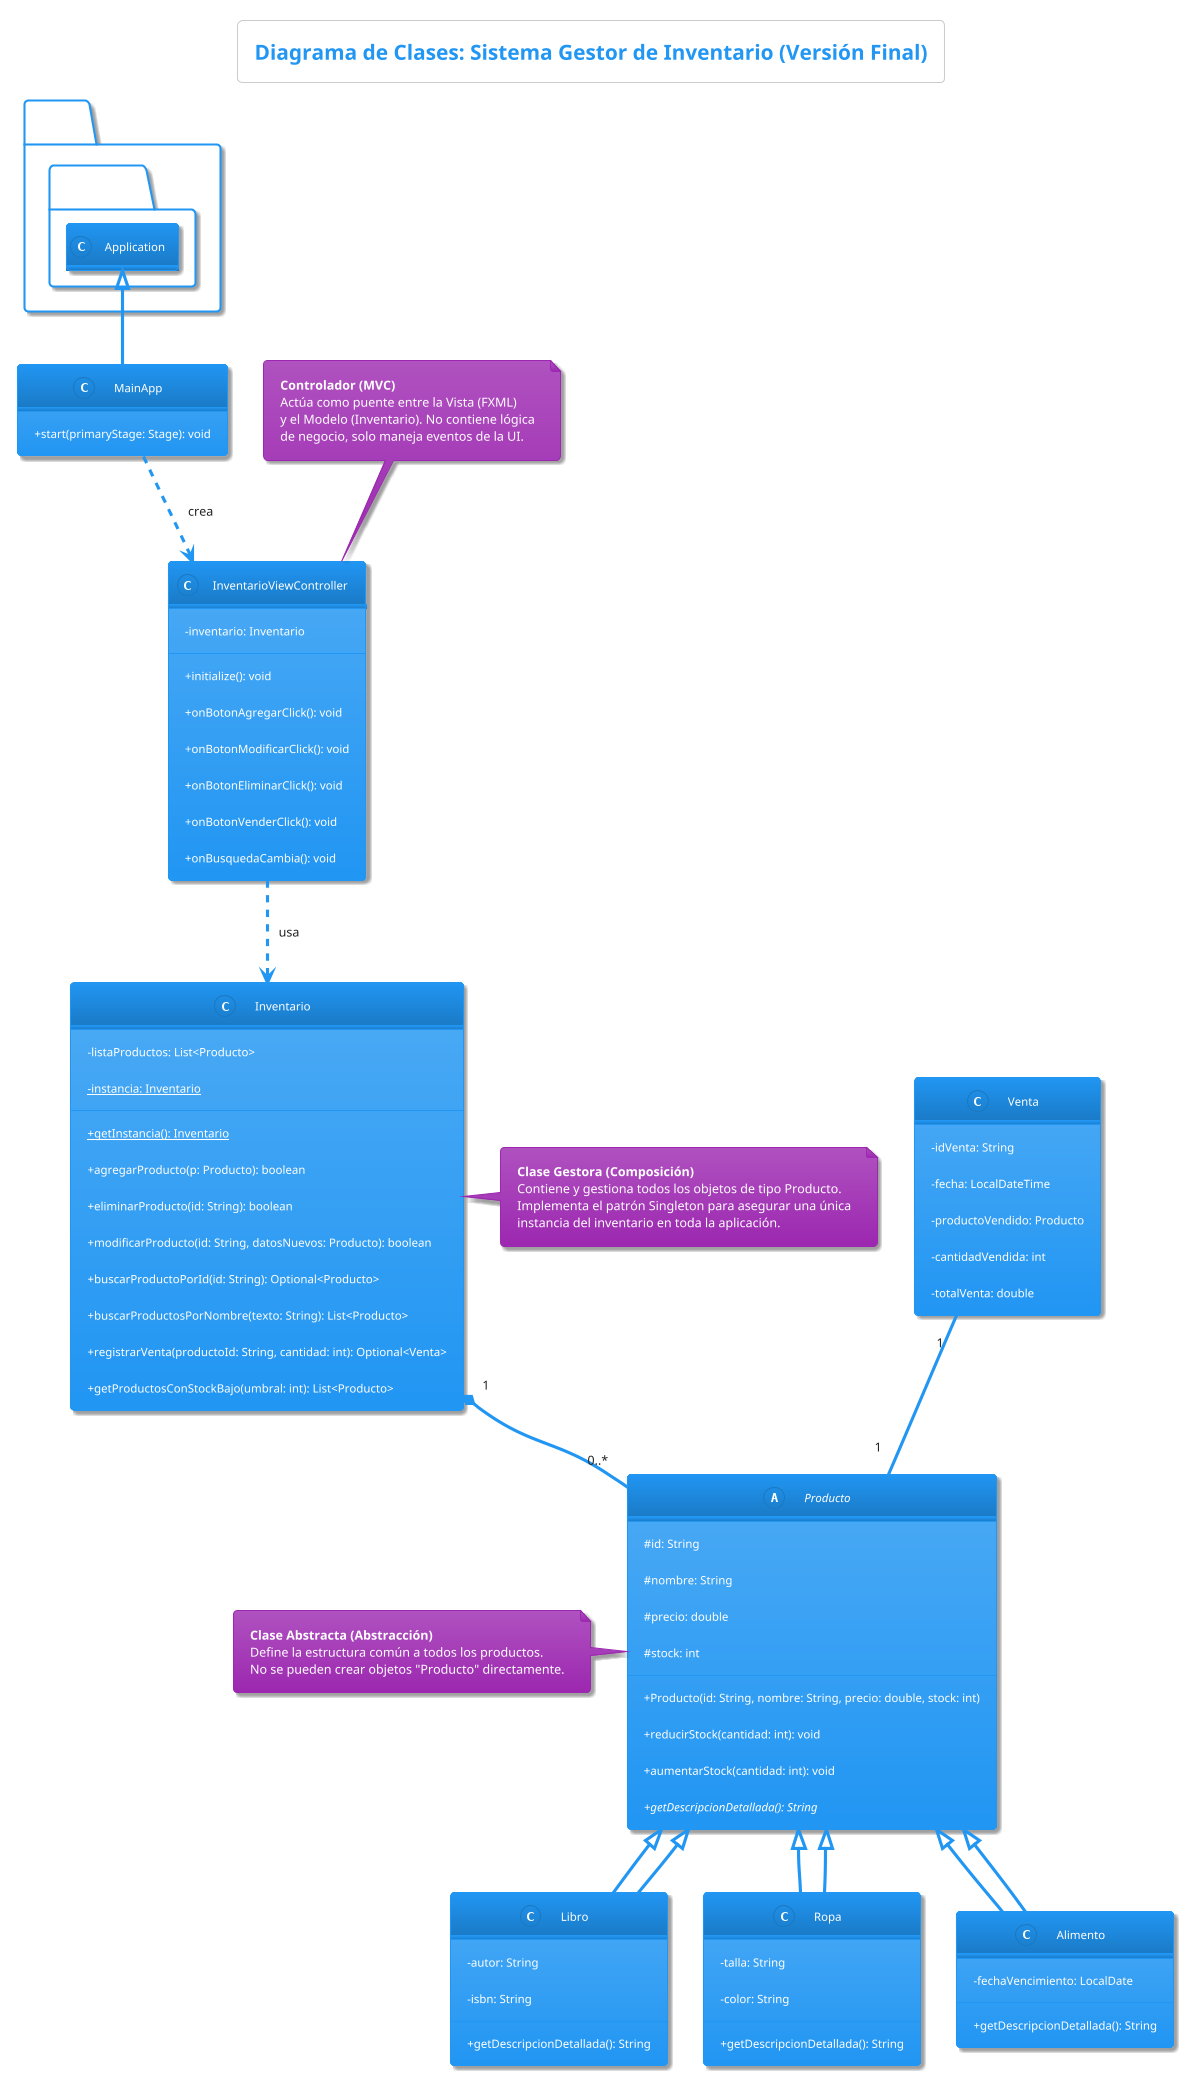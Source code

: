 @startuml Gestor de Inventario

!theme materia
skinparam classAttributeIconSize 0
hide empty members

title Diagrama de Clases: Sistema Gestor de Inventario (Versión Final)

' === CLASES PRINCIPALES (EL MODELO) ===

abstract class Producto {
  # id: String
  # nombre: String
  # precio: double
  # stock: int
  --
  + Producto(id: String, nombre: String, precio: double, stock: int)
  + reducirStock(cantidad: int): void
  + aumentarStock(cantidad: int): void
  + {abstract} getDescripcionDetallada(): String
}
note left of Producto
  **Clase Abstracta (Abstracción)**
  Define la estructura común a todos los productos.
  No se pueden crear objetos "Producto" directamente.
end note

class Libro extends Producto {
  - autor: String
  - isbn: String
  --
  + getDescripcionDetallada(): String
}

class Ropa extends Producto {
  - talla: String
  - color: String
  --
  + getDescripcionDetallada(): String
}

class Alimento extends Producto {
  - fechaVencimiento: LocalDate
  --
  + getDescripcionDetallada(): String
}

' Clase gestora con los MÉTODOS ACTUALIZADOS
class Inventario {
  - listaProductos: List<Producto>
  - {static} instancia: Inventario
  --
  + {static} getInstancia(): Inventario
  + agregarProducto(p: Producto): boolean
  + eliminarProducto(id: String): boolean
  + modificarProducto(id: String, datosNuevos: Producto): boolean
  + buscarProductoPorId(id: String): Optional<Producto>
  + buscarProductosPorNombre(texto: String): List<Producto>
  + registrarVenta(productoId: String, cantidad: int): Optional<Venta>
  + getProductosConStockBajo(umbral: int): List<Producto>
}
note right of Inventario
  **Clase Gestora (Composición)**
  Contiene y gestiona todos los objetos de tipo Producto.
  Implementa el patrón Singleton para asegurar una única
  instancia del inventario en toda la aplicación.
end note

' La clase Venta no necesita cambios en su definición aquí
class Venta {
    - idVenta: String
    - fecha: LocalDateTime
    - productoVendido: Producto
    - cantidadVendida: int
    - totalVenta: double
}

' === CLASES DE LA INTERFAZ (VISTA Y CONTROLADOR) ===

class MainApp extends javafx.application.Application {
  + start(primaryStage: Stage): void
}

class InventarioViewController {
  - inventario: Inventario
  --
  + initialize(): void
  + onBotonAgregarClick(): void
  + onBotonModificarClick(): void
  + onBotonEliminarClick(): void
  + onBotonVenderClick(): void
  + onBusquedaCambia(): void
}
note top of InventarioViewController
  **Controlador (MVC)**
  Actúa como puente entre la Vista (FXML)
  y el Modelo (Inventario). No contiene lógica
  de negocio, solo maneja eventos de la UI.
end note


' === RELACIONES ENTRE CLASES ===

' Herencia (sin cambios)
Producto <|-- Libro
Producto <|-- Ropa
Producto <|-- Alimento

' Composición (sin cambios)
Inventario "1" *-- "0..*" Producto

' Asociación (RELACIÓN ACTUALIZADA)
' Ahora una Venta se asocia con exactamente 1 Producto
Venta "1" -- "1" Producto

' Dependencias (sin cambios)
InventarioViewController ..> Inventario : usa
MainApp ..> InventarioViewController : crea

@enduml